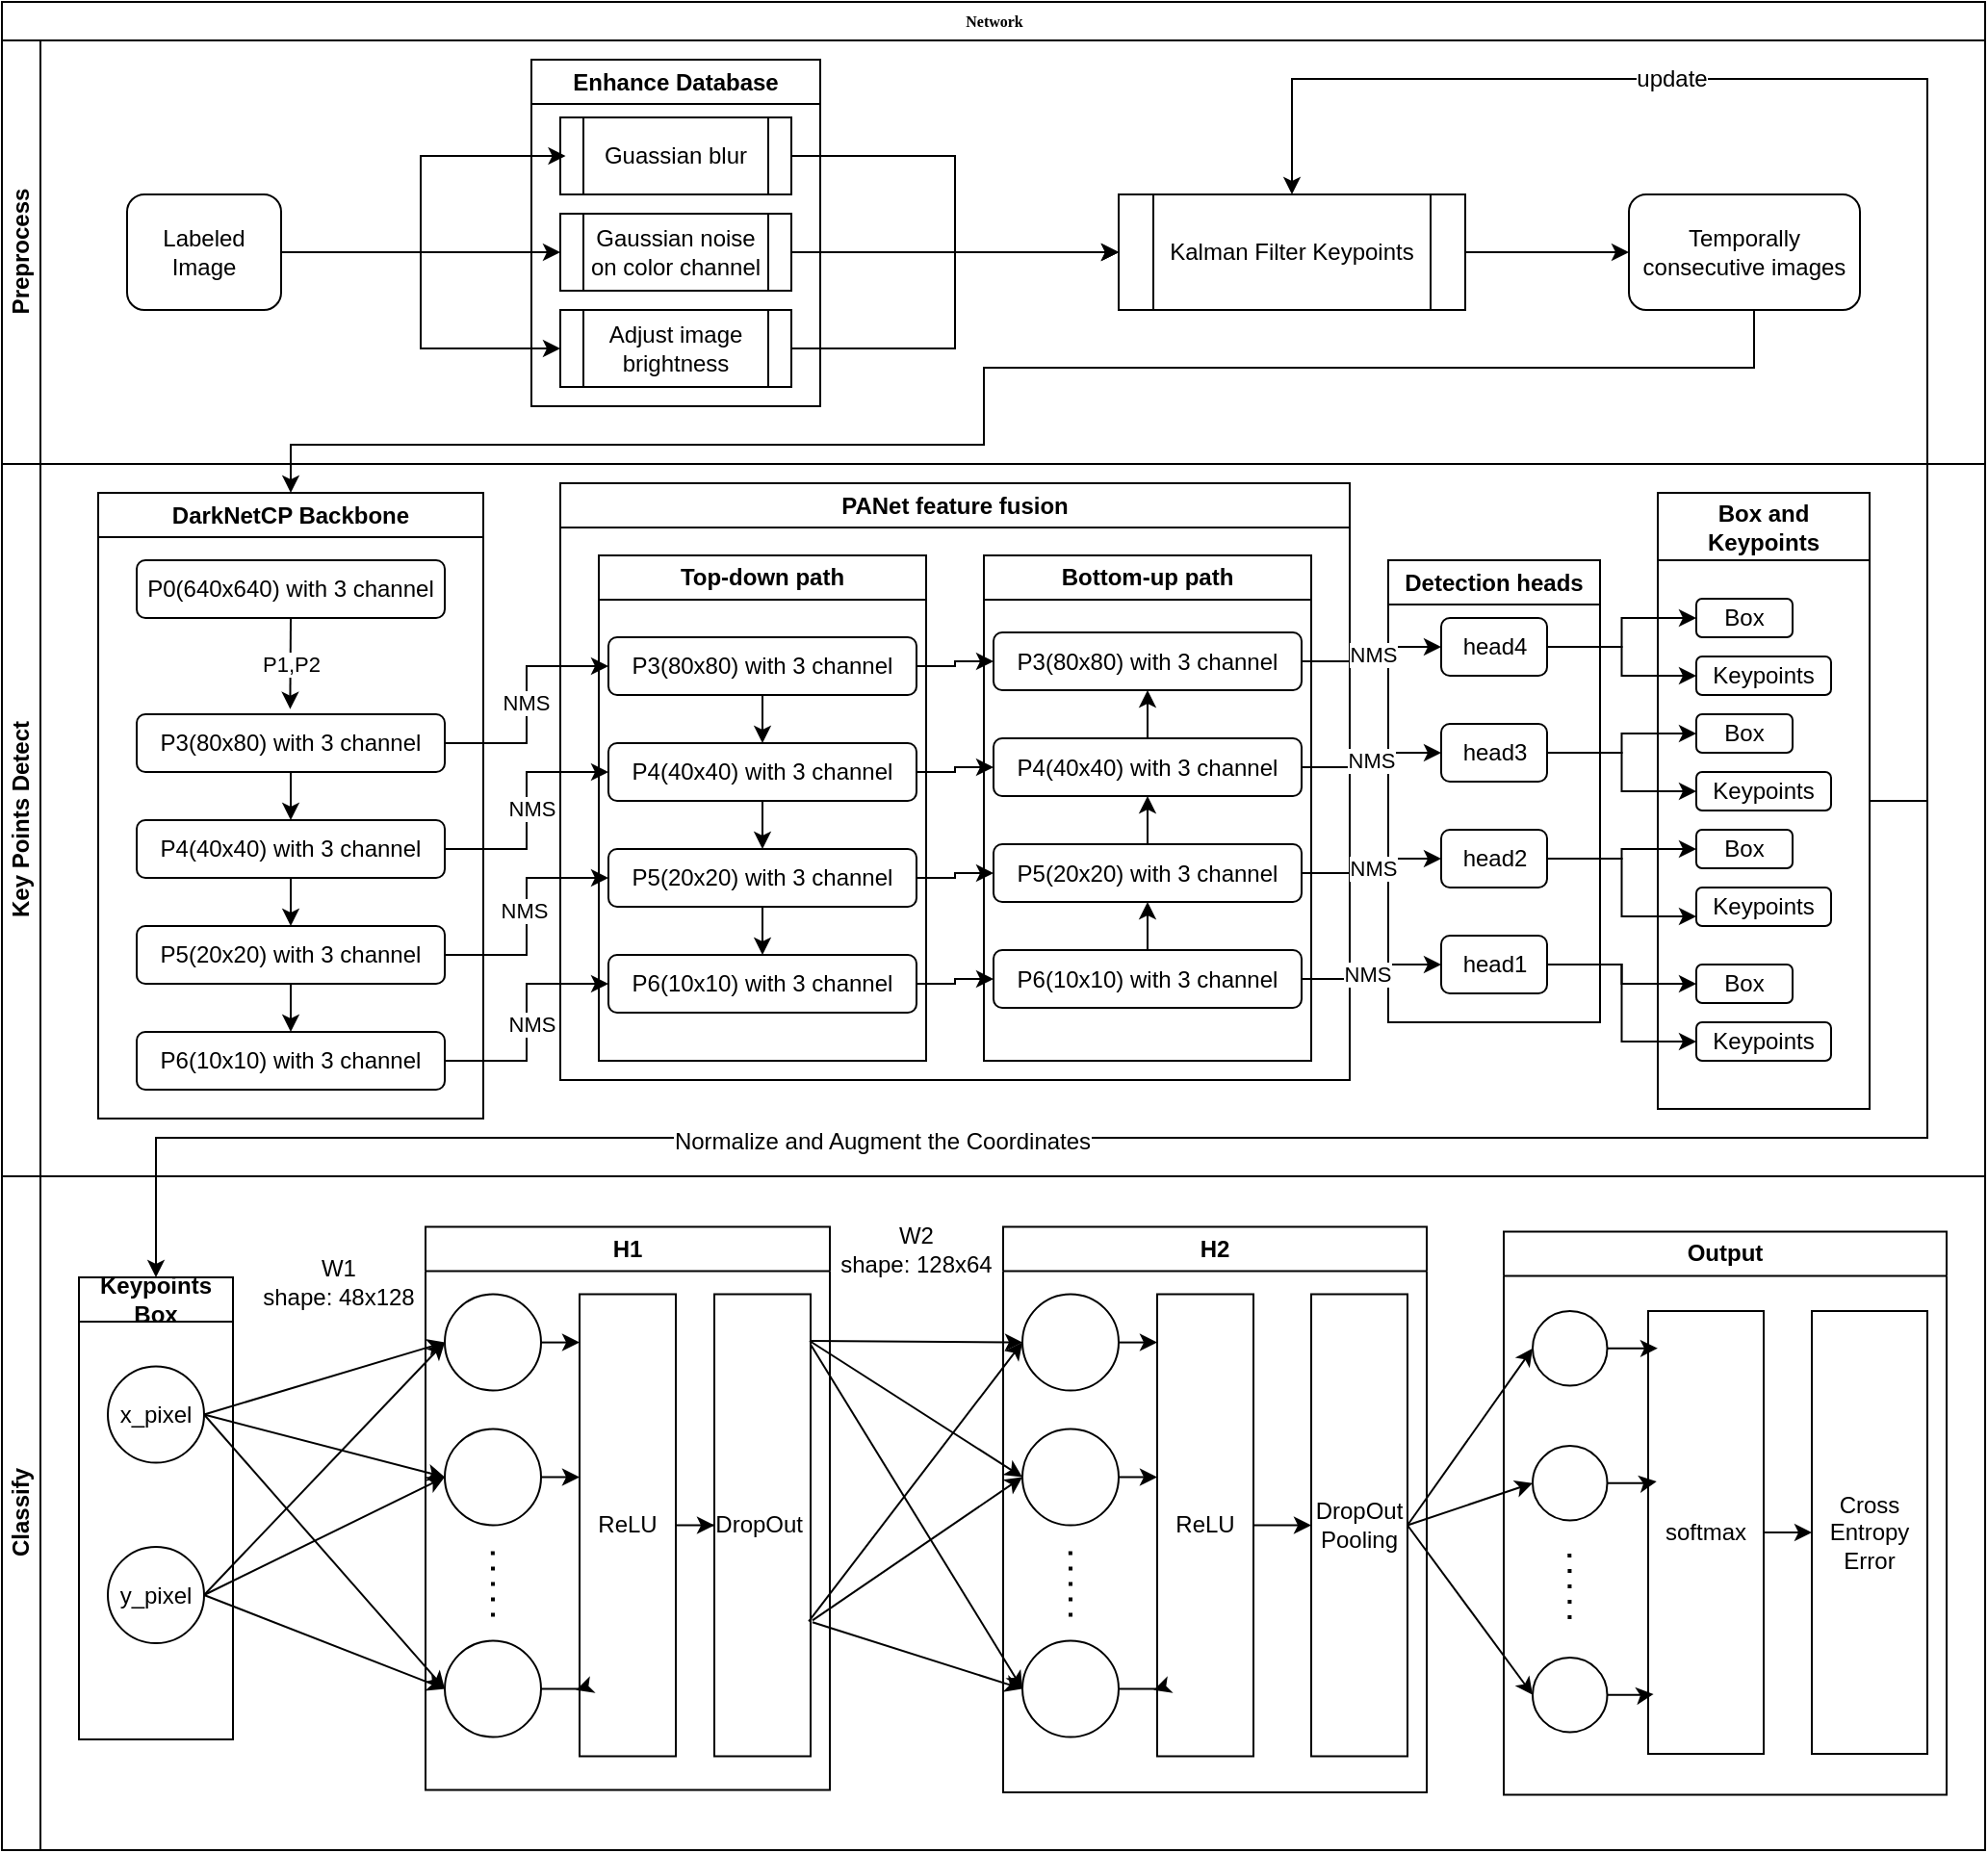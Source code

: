 <mxfile version="24.7.5">
  <diagram name="Page-1" id="c7488fd3-1785-93aa-aadb-54a6760d102a">
    <mxGraphModel dx="1221" dy="618" grid="1" gridSize="10" guides="1" tooltips="1" connect="1" arrows="1" fold="1" page="1" pageScale="1" pageWidth="1100" pageHeight="850" background="none" math="0" shadow="0">
      <root>
        <mxCell id="0" />
        <mxCell id="1" parent="0" />
        <mxCell id="2b4e8129b02d487f-1" value="Network" style="swimlane;html=1;childLayout=stackLayout;horizontal=1;startSize=20;horizontalStack=0;rounded=0;shadow=0;labelBackgroundColor=none;strokeWidth=1;fontFamily=Verdana;fontSize=8;align=center;" parent="1" vertex="1">
          <mxGeometry x="80" y="30" width="1030" height="960" as="geometry" />
        </mxCell>
        <mxCell id="2b4e8129b02d487f-2" value="Preprocess" style="swimlane;html=1;startSize=20;horizontal=0;" parent="2b4e8129b02d487f-1" vertex="1">
          <mxGeometry y="20" width="1030" height="220" as="geometry" />
        </mxCell>
        <mxCell id="G4aiEyghwZzXeoxi_9_L-10" style="edgeStyle=orthogonalEdgeStyle;rounded=0;orthogonalLoop=1;jettySize=auto;html=1;entryX=0;entryY=0.5;entryDx=0;entryDy=0;" parent="2b4e8129b02d487f-2" source="G4aiEyghwZzXeoxi_9_L-1" target="G4aiEyghwZzXeoxi_9_L-7" edge="1">
          <mxGeometry relative="1" as="geometry" />
        </mxCell>
        <mxCell id="G4aiEyghwZzXeoxi_9_L-11" style="edgeStyle=orthogonalEdgeStyle;rounded=0;orthogonalLoop=1;jettySize=auto;html=1;entryX=0;entryY=0.5;entryDx=0;entryDy=0;" parent="2b4e8129b02d487f-2" source="G4aiEyghwZzXeoxi_9_L-1" target="G4aiEyghwZzXeoxi_9_L-8" edge="1">
          <mxGeometry relative="1" as="geometry" />
        </mxCell>
        <mxCell id="G4aiEyghwZzXeoxi_9_L-1" value="Labeled Image" style="rounded=1;whiteSpace=wrap;html=1;" parent="2b4e8129b02d487f-2" vertex="1">
          <mxGeometry x="65" y="80" width="80" height="60" as="geometry" />
        </mxCell>
        <mxCell id="G4aiEyghwZzXeoxi_9_L-177" style="edgeStyle=orthogonalEdgeStyle;rounded=0;orthogonalLoop=1;jettySize=auto;html=1;" parent="2b4e8129b02d487f-2" source="G4aiEyghwZzXeoxi_9_L-3" target="G4aiEyghwZzXeoxi_9_L-16" edge="1">
          <mxGeometry relative="1" as="geometry" />
        </mxCell>
        <mxCell id="G4aiEyghwZzXeoxi_9_L-3" value="Kalman Filter Keypoints" style="shape=process;whiteSpace=wrap;html=1;backgroundOutline=1;" parent="2b4e8129b02d487f-2" vertex="1">
          <mxGeometry x="580" y="80" width="180" height="60" as="geometry" />
        </mxCell>
        <mxCell id="G4aiEyghwZzXeoxi_9_L-4" value="Enhance Database" style="swimlane;whiteSpace=wrap;html=1;" parent="2b4e8129b02d487f-2" vertex="1">
          <mxGeometry x="275" y="10" width="150" height="180" as="geometry" />
        </mxCell>
        <mxCell id="G4aiEyghwZzXeoxi_9_L-6" value="Guassian blur" style="shape=process;whiteSpace=wrap;html=1;backgroundOutline=1;" parent="G4aiEyghwZzXeoxi_9_L-4" vertex="1">
          <mxGeometry x="15" y="30" width="120" height="40" as="geometry" />
        </mxCell>
        <mxCell id="G4aiEyghwZzXeoxi_9_L-7" value="Gaussian noise on color channel" style="shape=process;whiteSpace=wrap;html=1;backgroundOutline=1;" parent="G4aiEyghwZzXeoxi_9_L-4" vertex="1">
          <mxGeometry x="15" y="80" width="120" height="40" as="geometry" />
        </mxCell>
        <mxCell id="G4aiEyghwZzXeoxi_9_L-8" value="Adjust image brightness" style="shape=process;whiteSpace=wrap;html=1;backgroundOutline=1;" parent="G4aiEyghwZzXeoxi_9_L-4" vertex="1">
          <mxGeometry x="15" y="130" width="120" height="40" as="geometry" />
        </mxCell>
        <mxCell id="G4aiEyghwZzXeoxi_9_L-9" style="edgeStyle=orthogonalEdgeStyle;rounded=0;orthogonalLoop=1;jettySize=auto;html=1;entryX=0.023;entryY=0.5;entryDx=0;entryDy=0;entryPerimeter=0;" parent="2b4e8129b02d487f-2" source="G4aiEyghwZzXeoxi_9_L-1" target="G4aiEyghwZzXeoxi_9_L-6" edge="1">
          <mxGeometry relative="1" as="geometry" />
        </mxCell>
        <mxCell id="G4aiEyghwZzXeoxi_9_L-12" style="edgeStyle=orthogonalEdgeStyle;rounded=0;orthogonalLoop=1;jettySize=auto;html=1;entryX=0;entryY=0.5;entryDx=0;entryDy=0;" parent="2b4e8129b02d487f-2" source="G4aiEyghwZzXeoxi_9_L-6" target="G4aiEyghwZzXeoxi_9_L-3" edge="1">
          <mxGeometry relative="1" as="geometry" />
        </mxCell>
        <mxCell id="G4aiEyghwZzXeoxi_9_L-14" style="edgeStyle=orthogonalEdgeStyle;rounded=0;orthogonalLoop=1;jettySize=auto;html=1;entryX=0;entryY=0.5;entryDx=0;entryDy=0;" parent="2b4e8129b02d487f-2" source="G4aiEyghwZzXeoxi_9_L-8" target="G4aiEyghwZzXeoxi_9_L-3" edge="1">
          <mxGeometry relative="1" as="geometry" />
        </mxCell>
        <mxCell id="G4aiEyghwZzXeoxi_9_L-15" style="edgeStyle=orthogonalEdgeStyle;rounded=0;orthogonalLoop=1;jettySize=auto;html=1;exitX=1;exitY=0.5;exitDx=0;exitDy=0;entryX=0;entryY=0.5;entryDx=0;entryDy=0;" parent="2b4e8129b02d487f-2" source="G4aiEyghwZzXeoxi_9_L-7" target="G4aiEyghwZzXeoxi_9_L-3" edge="1">
          <mxGeometry relative="1" as="geometry" />
        </mxCell>
        <mxCell id="G4aiEyghwZzXeoxi_9_L-16" value="&lt;span lang=&quot;en&quot; class=&quot;HwtZe&quot;&gt;&lt;span class=&quot;jCAhz ChMk0b&quot;&gt;&lt;span class=&quot;ryNqvb&quot;&gt;Temporally consecutive images&lt;/span&gt;&lt;/span&gt;&lt;/span&gt;" style="rounded=1;whiteSpace=wrap;html=1;" parent="2b4e8129b02d487f-2" vertex="1">
          <mxGeometry x="845" y="80" width="120" height="60" as="geometry" />
        </mxCell>
        <mxCell id="2b4e8129b02d487f-3" value="Key Points Detect" style="swimlane;html=1;startSize=20;horizontal=0;" parent="2b4e8129b02d487f-1" vertex="1">
          <mxGeometry y="240" width="1030" height="370" as="geometry" />
        </mxCell>
        <mxCell id="G4aiEyghwZzXeoxi_9_L-19" value="DarkNetCP Backbone" style="swimlane;whiteSpace=wrap;html=1;" parent="2b4e8129b02d487f-3" vertex="1">
          <mxGeometry x="50" y="15" width="200" height="325" as="geometry" />
        </mxCell>
        <mxCell id="G4aiEyghwZzXeoxi_9_L-20" value="P0(640x640) with 3 channel" style="rounded=1;whiteSpace=wrap;html=1;" parent="G4aiEyghwZzXeoxi_9_L-19" vertex="1">
          <mxGeometry x="20" y="35" width="160" height="30" as="geometry" />
        </mxCell>
        <mxCell id="G4aiEyghwZzXeoxi_9_L-27" style="edgeStyle=orthogonalEdgeStyle;rounded=0;orthogonalLoop=1;jettySize=auto;html=1;exitX=0.5;exitY=1;exitDx=0;exitDy=0;entryX=0.5;entryY=0;entryDx=0;entryDy=0;" parent="G4aiEyghwZzXeoxi_9_L-19" source="G4aiEyghwZzXeoxi_9_L-21" target="G4aiEyghwZzXeoxi_9_L-24" edge="1">
          <mxGeometry relative="1" as="geometry" />
        </mxCell>
        <mxCell id="G4aiEyghwZzXeoxi_9_L-21" value="P3(80x80) with 3 channel" style="rounded=1;whiteSpace=wrap;html=1;" parent="G4aiEyghwZzXeoxi_9_L-19" vertex="1">
          <mxGeometry x="20" y="115" width="160" height="30" as="geometry" />
        </mxCell>
        <mxCell id="G4aiEyghwZzXeoxi_9_L-22" value="" style="endArrow=classic;html=1;rounded=0;exitX=0.5;exitY=1;exitDx=0;exitDy=0;entryX=0.498;entryY=-0.089;entryDx=0;entryDy=0;entryPerimeter=0;" parent="G4aiEyghwZzXeoxi_9_L-19" source="G4aiEyghwZzXeoxi_9_L-20" target="G4aiEyghwZzXeoxi_9_L-21" edge="1">
          <mxGeometry relative="1" as="geometry">
            <mxPoint x="110" y="80" as="sourcePoint" />
            <mxPoint x="210" y="80" as="targetPoint" />
          </mxGeometry>
        </mxCell>
        <mxCell id="G4aiEyghwZzXeoxi_9_L-23" value="P1,P2" style="edgeLabel;resizable=0;html=1;;align=center;verticalAlign=middle;" parent="G4aiEyghwZzXeoxi_9_L-22" connectable="0" vertex="1">
          <mxGeometry relative="1" as="geometry" />
        </mxCell>
        <mxCell id="G4aiEyghwZzXeoxi_9_L-28" style="edgeStyle=orthogonalEdgeStyle;rounded=0;orthogonalLoop=1;jettySize=auto;html=1;exitX=0.5;exitY=1;exitDx=0;exitDy=0;entryX=0.5;entryY=0;entryDx=0;entryDy=0;" parent="G4aiEyghwZzXeoxi_9_L-19" source="G4aiEyghwZzXeoxi_9_L-24" target="G4aiEyghwZzXeoxi_9_L-25" edge="1">
          <mxGeometry relative="1" as="geometry" />
        </mxCell>
        <mxCell id="G4aiEyghwZzXeoxi_9_L-24" value="P4(40x40) with 3 channel" style="rounded=1;whiteSpace=wrap;html=1;" parent="G4aiEyghwZzXeoxi_9_L-19" vertex="1">
          <mxGeometry x="20" y="170" width="160" height="30" as="geometry" />
        </mxCell>
        <mxCell id="G4aiEyghwZzXeoxi_9_L-29" style="edgeStyle=orthogonalEdgeStyle;rounded=0;orthogonalLoop=1;jettySize=auto;html=1;exitX=0.5;exitY=1;exitDx=0;exitDy=0;entryX=0.5;entryY=0;entryDx=0;entryDy=0;" parent="G4aiEyghwZzXeoxi_9_L-19" source="G4aiEyghwZzXeoxi_9_L-25" target="G4aiEyghwZzXeoxi_9_L-26" edge="1">
          <mxGeometry relative="1" as="geometry" />
        </mxCell>
        <mxCell id="G4aiEyghwZzXeoxi_9_L-25" value="P5(20x20) with 3 channel" style="rounded=1;whiteSpace=wrap;html=1;" parent="G4aiEyghwZzXeoxi_9_L-19" vertex="1">
          <mxGeometry x="20" y="225" width="160" height="30" as="geometry" />
        </mxCell>
        <mxCell id="G4aiEyghwZzXeoxi_9_L-26" value="P6(10x10) with 3 channel" style="rounded=1;whiteSpace=wrap;html=1;" parent="G4aiEyghwZzXeoxi_9_L-19" vertex="1">
          <mxGeometry x="20" y="280" width="160" height="30" as="geometry" />
        </mxCell>
        <mxCell id="G4aiEyghwZzXeoxi_9_L-30" value="PANet feature fusion" style="swimlane;whiteSpace=wrap;html=1;" parent="2b4e8129b02d487f-3" vertex="1">
          <mxGeometry x="290" y="10" width="410" height="310" as="geometry" />
        </mxCell>
        <mxCell id="G4aiEyghwZzXeoxi_9_L-31" value="Top-down path" style="swimlane;whiteSpace=wrap;html=1;" parent="G4aiEyghwZzXeoxi_9_L-30" vertex="1">
          <mxGeometry x="20" y="37.5" width="170" height="262.5" as="geometry" />
        </mxCell>
        <mxCell id="G4aiEyghwZzXeoxi_9_L-78" style="edgeStyle=orthogonalEdgeStyle;rounded=0;orthogonalLoop=1;jettySize=auto;html=1;" parent="G4aiEyghwZzXeoxi_9_L-31" source="G4aiEyghwZzXeoxi_9_L-66" target="G4aiEyghwZzXeoxi_9_L-67" edge="1">
          <mxGeometry relative="1" as="geometry" />
        </mxCell>
        <mxCell id="G4aiEyghwZzXeoxi_9_L-66" value="P3(80x80) with 3 channel" style="rounded=1;whiteSpace=wrap;html=1;" parent="G4aiEyghwZzXeoxi_9_L-31" vertex="1">
          <mxGeometry x="5" y="42.5" width="160" height="30" as="geometry" />
        </mxCell>
        <mxCell id="G4aiEyghwZzXeoxi_9_L-79" style="edgeStyle=orthogonalEdgeStyle;rounded=0;orthogonalLoop=1;jettySize=auto;html=1;exitX=0.5;exitY=1;exitDx=0;exitDy=0;entryX=0.5;entryY=0;entryDx=0;entryDy=0;" parent="G4aiEyghwZzXeoxi_9_L-31" source="G4aiEyghwZzXeoxi_9_L-67" target="G4aiEyghwZzXeoxi_9_L-68" edge="1">
          <mxGeometry relative="1" as="geometry" />
        </mxCell>
        <mxCell id="G4aiEyghwZzXeoxi_9_L-67" value="P4(40x40) with 3 channel" style="rounded=1;whiteSpace=wrap;html=1;" parent="G4aiEyghwZzXeoxi_9_L-31" vertex="1">
          <mxGeometry x="5" y="97.5" width="160" height="30" as="geometry" />
        </mxCell>
        <mxCell id="G4aiEyghwZzXeoxi_9_L-80" style="edgeStyle=orthogonalEdgeStyle;rounded=0;orthogonalLoop=1;jettySize=auto;html=1;exitX=0.5;exitY=1;exitDx=0;exitDy=0;entryX=0.5;entryY=0;entryDx=0;entryDy=0;" parent="G4aiEyghwZzXeoxi_9_L-31" source="G4aiEyghwZzXeoxi_9_L-68" target="G4aiEyghwZzXeoxi_9_L-69" edge="1">
          <mxGeometry relative="1" as="geometry" />
        </mxCell>
        <mxCell id="G4aiEyghwZzXeoxi_9_L-68" value="P5(20x20) with 3 channel" style="rounded=1;whiteSpace=wrap;html=1;" parent="G4aiEyghwZzXeoxi_9_L-31" vertex="1">
          <mxGeometry x="5" y="152.5" width="160" height="30" as="geometry" />
        </mxCell>
        <mxCell id="G4aiEyghwZzXeoxi_9_L-69" value="P6(10x10) with 3 channel" style="rounded=1;whiteSpace=wrap;html=1;" parent="G4aiEyghwZzXeoxi_9_L-31" vertex="1">
          <mxGeometry x="5" y="207.5" width="160" height="30" as="geometry" />
        </mxCell>
        <mxCell id="G4aiEyghwZzXeoxi_9_L-32" value="Bottom-up path" style="swimlane;whiteSpace=wrap;html=1;" parent="G4aiEyghwZzXeoxi_9_L-30" vertex="1">
          <mxGeometry x="220" y="37.5" width="170" height="262.5" as="geometry" />
        </mxCell>
        <mxCell id="G4aiEyghwZzXeoxi_9_L-70" value="P3(80x80) with 3 channel" style="rounded=1;whiteSpace=wrap;html=1;" parent="G4aiEyghwZzXeoxi_9_L-32" vertex="1">
          <mxGeometry x="5" y="40" width="160" height="30" as="geometry" />
        </mxCell>
        <mxCell id="G4aiEyghwZzXeoxi_9_L-84" style="edgeStyle=orthogonalEdgeStyle;rounded=0;orthogonalLoop=1;jettySize=auto;html=1;exitX=0.5;exitY=0;exitDx=0;exitDy=0;entryX=0.5;entryY=1;entryDx=0;entryDy=0;" parent="G4aiEyghwZzXeoxi_9_L-32" source="G4aiEyghwZzXeoxi_9_L-71" target="G4aiEyghwZzXeoxi_9_L-70" edge="1">
          <mxGeometry relative="1" as="geometry" />
        </mxCell>
        <mxCell id="G4aiEyghwZzXeoxi_9_L-71" value="P4(40x40) with 3 channel" style="rounded=1;whiteSpace=wrap;html=1;" parent="G4aiEyghwZzXeoxi_9_L-32" vertex="1">
          <mxGeometry x="5" y="95" width="160" height="30" as="geometry" />
        </mxCell>
        <mxCell id="G4aiEyghwZzXeoxi_9_L-83" style="edgeStyle=orthogonalEdgeStyle;rounded=0;orthogonalLoop=1;jettySize=auto;html=1;exitX=0.5;exitY=0;exitDx=0;exitDy=0;entryX=0.5;entryY=1;entryDx=0;entryDy=0;" parent="G4aiEyghwZzXeoxi_9_L-32" source="G4aiEyghwZzXeoxi_9_L-72" target="G4aiEyghwZzXeoxi_9_L-71" edge="1">
          <mxGeometry relative="1" as="geometry" />
        </mxCell>
        <mxCell id="G4aiEyghwZzXeoxi_9_L-72" value="P5(20x20) with 3 channel" style="rounded=1;whiteSpace=wrap;html=1;" parent="G4aiEyghwZzXeoxi_9_L-32" vertex="1">
          <mxGeometry x="5" y="150" width="160" height="30" as="geometry" />
        </mxCell>
        <mxCell id="G4aiEyghwZzXeoxi_9_L-82" style="edgeStyle=orthogonalEdgeStyle;rounded=0;orthogonalLoop=1;jettySize=auto;html=1;exitX=0.5;exitY=0;exitDx=0;exitDy=0;entryX=0.5;entryY=1;entryDx=0;entryDy=0;" parent="G4aiEyghwZzXeoxi_9_L-32" source="G4aiEyghwZzXeoxi_9_L-73" target="G4aiEyghwZzXeoxi_9_L-72" edge="1">
          <mxGeometry relative="1" as="geometry" />
        </mxCell>
        <mxCell id="G4aiEyghwZzXeoxi_9_L-73" value="P6(10x10) with 3 channel" style="rounded=1;whiteSpace=wrap;html=1;" parent="G4aiEyghwZzXeoxi_9_L-32" vertex="1">
          <mxGeometry x="5" y="205" width="160" height="30" as="geometry" />
        </mxCell>
        <mxCell id="G4aiEyghwZzXeoxi_9_L-81" style="edgeStyle=orthogonalEdgeStyle;rounded=0;orthogonalLoop=1;jettySize=auto;html=1;exitX=1;exitY=0.5;exitDx=0;exitDy=0;entryX=0;entryY=0.5;entryDx=0;entryDy=0;" parent="G4aiEyghwZzXeoxi_9_L-30" source="G4aiEyghwZzXeoxi_9_L-69" target="G4aiEyghwZzXeoxi_9_L-73" edge="1">
          <mxGeometry relative="1" as="geometry" />
        </mxCell>
        <mxCell id="G4aiEyghwZzXeoxi_9_L-85" style="edgeStyle=orthogonalEdgeStyle;rounded=0;orthogonalLoop=1;jettySize=auto;html=1;exitX=1;exitY=0.5;exitDx=0;exitDy=0;entryX=0;entryY=0.5;entryDx=0;entryDy=0;" parent="G4aiEyghwZzXeoxi_9_L-30" source="G4aiEyghwZzXeoxi_9_L-66" target="G4aiEyghwZzXeoxi_9_L-70" edge="1">
          <mxGeometry relative="1" as="geometry" />
        </mxCell>
        <mxCell id="G4aiEyghwZzXeoxi_9_L-86" style="edgeStyle=orthogonalEdgeStyle;rounded=0;orthogonalLoop=1;jettySize=auto;html=1;exitX=1;exitY=0.5;exitDx=0;exitDy=0;" parent="G4aiEyghwZzXeoxi_9_L-30" source="G4aiEyghwZzXeoxi_9_L-67" target="G4aiEyghwZzXeoxi_9_L-71" edge="1">
          <mxGeometry relative="1" as="geometry" />
        </mxCell>
        <mxCell id="G4aiEyghwZzXeoxi_9_L-87" style="edgeStyle=orthogonalEdgeStyle;rounded=0;orthogonalLoop=1;jettySize=auto;html=1;exitX=1;exitY=0.5;exitDx=0;exitDy=0;" parent="G4aiEyghwZzXeoxi_9_L-30" source="G4aiEyghwZzXeoxi_9_L-68" target="G4aiEyghwZzXeoxi_9_L-72" edge="1">
          <mxGeometry relative="1" as="geometry" />
        </mxCell>
        <mxCell id="G4aiEyghwZzXeoxi_9_L-74" style="edgeStyle=orthogonalEdgeStyle;rounded=0;orthogonalLoop=1;jettySize=auto;html=1;entryX=0;entryY=0.5;entryDx=0;entryDy=0;" parent="2b4e8129b02d487f-3" source="G4aiEyghwZzXeoxi_9_L-21" target="G4aiEyghwZzXeoxi_9_L-66" edge="1">
          <mxGeometry relative="1" as="geometry" />
        </mxCell>
        <mxCell id="Uf4B5pqepyAERbNtg7XQ-186" value="NMS" style="edgeLabel;html=1;align=center;verticalAlign=middle;resizable=0;points=[];" parent="G4aiEyghwZzXeoxi_9_L-74" vertex="1" connectable="0">
          <mxGeometry x="0.027" y="1" relative="1" as="geometry">
            <mxPoint as="offset" />
          </mxGeometry>
        </mxCell>
        <mxCell id="G4aiEyghwZzXeoxi_9_L-75" style="edgeStyle=orthogonalEdgeStyle;rounded=0;orthogonalLoop=1;jettySize=auto;html=1;exitX=1;exitY=0.5;exitDx=0;exitDy=0;entryX=0;entryY=0.5;entryDx=0;entryDy=0;" parent="2b4e8129b02d487f-3" source="G4aiEyghwZzXeoxi_9_L-24" target="G4aiEyghwZzXeoxi_9_L-67" edge="1">
          <mxGeometry relative="1" as="geometry" />
        </mxCell>
        <mxCell id="Uf4B5pqepyAERbNtg7XQ-187" value="NMS" style="edgeLabel;html=1;align=center;verticalAlign=middle;resizable=0;points=[];" parent="G4aiEyghwZzXeoxi_9_L-75" vertex="1" connectable="0">
          <mxGeometry x="0.024" y="-2" relative="1" as="geometry">
            <mxPoint as="offset" />
          </mxGeometry>
        </mxCell>
        <mxCell id="G4aiEyghwZzXeoxi_9_L-76" style="edgeStyle=orthogonalEdgeStyle;rounded=0;orthogonalLoop=1;jettySize=auto;html=1;exitX=1;exitY=0.5;exitDx=0;exitDy=0;entryX=0;entryY=0.5;entryDx=0;entryDy=0;" parent="2b4e8129b02d487f-3" source="G4aiEyghwZzXeoxi_9_L-25" target="G4aiEyghwZzXeoxi_9_L-68" edge="1">
          <mxGeometry relative="1" as="geometry" />
        </mxCell>
        <mxCell id="Uf4B5pqepyAERbNtg7XQ-188" value="NMS" style="edgeLabel;html=1;align=center;verticalAlign=middle;resizable=0;points=[];" parent="G4aiEyghwZzXeoxi_9_L-76" vertex="1" connectable="0">
          <mxGeometry x="0.05" y="2" relative="1" as="geometry">
            <mxPoint as="offset" />
          </mxGeometry>
        </mxCell>
        <mxCell id="G4aiEyghwZzXeoxi_9_L-77" style="edgeStyle=orthogonalEdgeStyle;rounded=0;orthogonalLoop=1;jettySize=auto;html=1;exitX=1;exitY=0.5;exitDx=0;exitDy=0;entryX=0;entryY=0.5;entryDx=0;entryDy=0;" parent="2b4e8129b02d487f-3" source="G4aiEyghwZzXeoxi_9_L-26" target="G4aiEyghwZzXeoxi_9_L-69" edge="1">
          <mxGeometry relative="1" as="geometry" />
        </mxCell>
        <mxCell id="Uf4B5pqepyAERbNtg7XQ-189" value="NMS" style="edgeLabel;html=1;align=center;verticalAlign=middle;resizable=0;points=[];" parent="G4aiEyghwZzXeoxi_9_L-77" vertex="1" connectable="0">
          <mxGeometry x="-0.014" y="-2" relative="1" as="geometry">
            <mxPoint as="offset" />
          </mxGeometry>
        </mxCell>
        <mxCell id="G4aiEyghwZzXeoxi_9_L-88" value="Detection heads" style="swimlane;whiteSpace=wrap;html=1;" parent="2b4e8129b02d487f-3" vertex="1">
          <mxGeometry x="720" y="50" width="110" height="240" as="geometry" />
        </mxCell>
        <mxCell id="G4aiEyghwZzXeoxi_9_L-90" value="head4" style="rounded=1;whiteSpace=wrap;html=1;" parent="G4aiEyghwZzXeoxi_9_L-88" vertex="1">
          <mxGeometry x="27.5" y="30" width="55" height="30" as="geometry" />
        </mxCell>
        <mxCell id="G4aiEyghwZzXeoxi_9_L-91" value="head3" style="rounded=1;whiteSpace=wrap;html=1;" parent="G4aiEyghwZzXeoxi_9_L-88" vertex="1">
          <mxGeometry x="27.5" y="85" width="55" height="30" as="geometry" />
        </mxCell>
        <mxCell id="G4aiEyghwZzXeoxi_9_L-92" value="head2" style="rounded=1;whiteSpace=wrap;html=1;" parent="G4aiEyghwZzXeoxi_9_L-88" vertex="1">
          <mxGeometry x="27.5" y="140" width="55" height="30" as="geometry" />
        </mxCell>
        <mxCell id="G4aiEyghwZzXeoxi_9_L-93" value="head1" style="rounded=1;whiteSpace=wrap;html=1;" parent="G4aiEyghwZzXeoxi_9_L-88" vertex="1">
          <mxGeometry x="27.5" y="195" width="55" height="30" as="geometry" />
        </mxCell>
        <mxCell id="G4aiEyghwZzXeoxi_9_L-94" value="Box and Keypoints" style="swimlane;whiteSpace=wrap;html=1;startSize=35;" parent="2b4e8129b02d487f-3" vertex="1">
          <mxGeometry x="860" y="15" width="110" height="320" as="geometry" />
        </mxCell>
        <mxCell id="G4aiEyghwZzXeoxi_9_L-95" value="Box" style="rounded=1;whiteSpace=wrap;html=1;" parent="G4aiEyghwZzXeoxi_9_L-94" vertex="1">
          <mxGeometry x="20" y="55" width="50" height="20" as="geometry" />
        </mxCell>
        <mxCell id="G4aiEyghwZzXeoxi_9_L-96" value="Keypoints" style="rounded=1;whiteSpace=wrap;html=1;" parent="G4aiEyghwZzXeoxi_9_L-94" vertex="1">
          <mxGeometry x="20" y="85" width="70" height="20" as="geometry" />
        </mxCell>
        <mxCell id="G4aiEyghwZzXeoxi_9_L-160" value="Box" style="rounded=1;whiteSpace=wrap;html=1;" parent="G4aiEyghwZzXeoxi_9_L-94" vertex="1">
          <mxGeometry x="20" y="245" width="50" height="20" as="geometry" />
        </mxCell>
        <mxCell id="G4aiEyghwZzXeoxi_9_L-161" value="Keypoints" style="rounded=1;whiteSpace=wrap;html=1;" parent="G4aiEyghwZzXeoxi_9_L-94" vertex="1">
          <mxGeometry x="20" y="275" width="70" height="20" as="geometry" />
        </mxCell>
        <mxCell id="G4aiEyghwZzXeoxi_9_L-158" value="Box" style="rounded=1;whiteSpace=wrap;html=1;" parent="G4aiEyghwZzXeoxi_9_L-94" vertex="1">
          <mxGeometry x="20" y="175" width="50" height="20" as="geometry" />
        </mxCell>
        <mxCell id="G4aiEyghwZzXeoxi_9_L-159" value="Keypoints" style="rounded=1;whiteSpace=wrap;html=1;" parent="G4aiEyghwZzXeoxi_9_L-94" vertex="1">
          <mxGeometry x="20" y="205" width="70" height="20" as="geometry" />
        </mxCell>
        <mxCell id="G4aiEyghwZzXeoxi_9_L-162" value="Box" style="rounded=1;whiteSpace=wrap;html=1;" parent="G4aiEyghwZzXeoxi_9_L-94" vertex="1">
          <mxGeometry x="20" y="115" width="50" height="20" as="geometry" />
        </mxCell>
        <mxCell id="G4aiEyghwZzXeoxi_9_L-163" value="Keypoints" style="rounded=1;whiteSpace=wrap;html=1;" parent="G4aiEyghwZzXeoxi_9_L-94" vertex="1">
          <mxGeometry x="20" y="145" width="70" height="20" as="geometry" />
        </mxCell>
        <mxCell id="G4aiEyghwZzXeoxi_9_L-165" style="edgeStyle=orthogonalEdgeStyle;rounded=0;orthogonalLoop=1;jettySize=auto;html=1;entryX=0;entryY=0.5;entryDx=0;entryDy=0;" parent="2b4e8129b02d487f-3" source="G4aiEyghwZzXeoxi_9_L-90" target="G4aiEyghwZzXeoxi_9_L-95" edge="1">
          <mxGeometry relative="1" as="geometry" />
        </mxCell>
        <mxCell id="G4aiEyghwZzXeoxi_9_L-166" style="edgeStyle=orthogonalEdgeStyle;rounded=0;orthogonalLoop=1;jettySize=auto;html=1;entryX=0;entryY=0.5;entryDx=0;entryDy=0;" parent="2b4e8129b02d487f-3" source="G4aiEyghwZzXeoxi_9_L-90" target="G4aiEyghwZzXeoxi_9_L-96" edge="1">
          <mxGeometry relative="1" as="geometry" />
        </mxCell>
        <mxCell id="G4aiEyghwZzXeoxi_9_L-167" style="edgeStyle=orthogonalEdgeStyle;rounded=0;orthogonalLoop=1;jettySize=auto;html=1;" parent="2b4e8129b02d487f-3" source="G4aiEyghwZzXeoxi_9_L-91" target="G4aiEyghwZzXeoxi_9_L-162" edge="1">
          <mxGeometry relative="1" as="geometry" />
        </mxCell>
        <mxCell id="G4aiEyghwZzXeoxi_9_L-168" style="edgeStyle=orthogonalEdgeStyle;rounded=0;orthogonalLoop=1;jettySize=auto;html=1;entryX=0;entryY=0.5;entryDx=0;entryDy=0;" parent="2b4e8129b02d487f-3" source="G4aiEyghwZzXeoxi_9_L-91" target="G4aiEyghwZzXeoxi_9_L-163" edge="1">
          <mxGeometry relative="1" as="geometry" />
        </mxCell>
        <mxCell id="G4aiEyghwZzXeoxi_9_L-169" style="edgeStyle=orthogonalEdgeStyle;rounded=0;orthogonalLoop=1;jettySize=auto;html=1;" parent="2b4e8129b02d487f-3" source="G4aiEyghwZzXeoxi_9_L-92" target="G4aiEyghwZzXeoxi_9_L-158" edge="1">
          <mxGeometry relative="1" as="geometry" />
        </mxCell>
        <mxCell id="G4aiEyghwZzXeoxi_9_L-170" style="edgeStyle=orthogonalEdgeStyle;rounded=0;orthogonalLoop=1;jettySize=auto;html=1;entryX=0;entryY=0.75;entryDx=0;entryDy=0;" parent="2b4e8129b02d487f-3" source="G4aiEyghwZzXeoxi_9_L-92" target="G4aiEyghwZzXeoxi_9_L-159" edge="1">
          <mxGeometry relative="1" as="geometry" />
        </mxCell>
        <mxCell id="G4aiEyghwZzXeoxi_9_L-171" style="edgeStyle=orthogonalEdgeStyle;rounded=0;orthogonalLoop=1;jettySize=auto;html=1;" parent="2b4e8129b02d487f-3" source="G4aiEyghwZzXeoxi_9_L-93" target="G4aiEyghwZzXeoxi_9_L-160" edge="1">
          <mxGeometry relative="1" as="geometry" />
        </mxCell>
        <mxCell id="G4aiEyghwZzXeoxi_9_L-172" style="edgeStyle=orthogonalEdgeStyle;rounded=0;orthogonalLoop=1;jettySize=auto;html=1;entryX=0;entryY=0.5;entryDx=0;entryDy=0;" parent="2b4e8129b02d487f-3" source="G4aiEyghwZzXeoxi_9_L-93" target="G4aiEyghwZzXeoxi_9_L-161" edge="1">
          <mxGeometry relative="1" as="geometry" />
        </mxCell>
        <mxCell id="G4aiEyghwZzXeoxi_9_L-173" style="edgeStyle=orthogonalEdgeStyle;rounded=0;orthogonalLoop=1;jettySize=auto;html=1;" parent="2b4e8129b02d487f-3" source="G4aiEyghwZzXeoxi_9_L-70" target="G4aiEyghwZzXeoxi_9_L-90" edge="1">
          <mxGeometry relative="1" as="geometry" />
        </mxCell>
        <mxCell id="Uf4B5pqepyAERbNtg7XQ-190" value="NMS" style="edgeLabel;html=1;align=center;verticalAlign=middle;resizable=0;points=[];" parent="G4aiEyghwZzXeoxi_9_L-173" vertex="1" connectable="0">
          <mxGeometry x="0.006" relative="1" as="geometry">
            <mxPoint as="offset" />
          </mxGeometry>
        </mxCell>
        <mxCell id="G4aiEyghwZzXeoxi_9_L-174" style="edgeStyle=orthogonalEdgeStyle;rounded=0;orthogonalLoop=1;jettySize=auto;html=1;entryX=0;entryY=0.5;entryDx=0;entryDy=0;" parent="2b4e8129b02d487f-3" source="G4aiEyghwZzXeoxi_9_L-71" target="G4aiEyghwZzXeoxi_9_L-91" edge="1">
          <mxGeometry relative="1" as="geometry" />
        </mxCell>
        <mxCell id="Uf4B5pqepyAERbNtg7XQ-191" value="NMS" style="edgeLabel;html=1;align=center;verticalAlign=middle;resizable=0;points=[];" parent="G4aiEyghwZzXeoxi_9_L-174" vertex="1" connectable="0">
          <mxGeometry x="-0.0" y="1" relative="1" as="geometry">
            <mxPoint as="offset" />
          </mxGeometry>
        </mxCell>
        <mxCell id="G4aiEyghwZzXeoxi_9_L-175" style="edgeStyle=orthogonalEdgeStyle;rounded=0;orthogonalLoop=1;jettySize=auto;html=1;entryX=0;entryY=0.5;entryDx=0;entryDy=0;" parent="2b4e8129b02d487f-3" source="G4aiEyghwZzXeoxi_9_L-72" target="G4aiEyghwZzXeoxi_9_L-92" edge="1">
          <mxGeometry relative="1" as="geometry" />
        </mxCell>
        <mxCell id="Uf4B5pqepyAERbNtg7XQ-192" value="NMS" style="edgeLabel;html=1;align=center;verticalAlign=middle;resizable=0;points=[];" parent="G4aiEyghwZzXeoxi_9_L-175" vertex="1" connectable="0">
          <mxGeometry x="-0.03" relative="1" as="geometry">
            <mxPoint as="offset" />
          </mxGeometry>
        </mxCell>
        <mxCell id="G4aiEyghwZzXeoxi_9_L-176" style="edgeStyle=orthogonalEdgeStyle;rounded=0;orthogonalLoop=1;jettySize=auto;html=1;" parent="2b4e8129b02d487f-3" source="G4aiEyghwZzXeoxi_9_L-73" target="G4aiEyghwZzXeoxi_9_L-93" edge="1">
          <mxGeometry relative="1" as="geometry" />
        </mxCell>
        <mxCell id="Uf4B5pqepyAERbNtg7XQ-193" value="NMS" style="edgeLabel;html=1;align=center;verticalAlign=middle;resizable=0;points=[];" parent="G4aiEyghwZzXeoxi_9_L-176" vertex="1" connectable="0">
          <mxGeometry x="-0.012" y="3" relative="1" as="geometry">
            <mxPoint as="offset" />
          </mxGeometry>
        </mxCell>
        <mxCell id="G4aiEyghwZzXeoxi_9_L-178" style="edgeStyle=orthogonalEdgeStyle;rounded=0;orthogonalLoop=1;jettySize=auto;html=1;entryX=0.5;entryY=0;entryDx=0;entryDy=0;exitX=0.5;exitY=1;exitDx=0;exitDy=0;" parent="2b4e8129b02d487f-1" source="G4aiEyghwZzXeoxi_9_L-16" target="G4aiEyghwZzXeoxi_9_L-19" edge="1">
          <mxGeometry relative="1" as="geometry">
            <Array as="points">
              <mxPoint x="910" y="160" />
              <mxPoint x="910" y="190" />
              <mxPoint x="510" y="190" />
              <mxPoint x="510" y="230" />
              <mxPoint x="150" y="230" />
            </Array>
          </mxGeometry>
        </mxCell>
        <mxCell id="2b4e8129b02d487f-4" value="Classify" style="swimlane;html=1;startSize=20;horizontal=0;" parent="2b4e8129b02d487f-1" vertex="1">
          <mxGeometry y="610" width="1030" height="350" as="geometry" />
        </mxCell>
        <mxCell id="Uf4B5pqepyAERbNtg7XQ-5" value="&lt;div&gt;H1&lt;/div&gt;" style="swimlane;whiteSpace=wrap;html=1;" parent="2b4e8129b02d487f-4" vertex="1">
          <mxGeometry x="220" y="26.25" width="210" height="292.5" as="geometry" />
        </mxCell>
        <mxCell id="Uf4B5pqepyAERbNtg7XQ-6" value="" style="ellipse;whiteSpace=wrap;html=1;aspect=fixed;" parent="Uf4B5pqepyAERbNtg7XQ-5" vertex="1">
          <mxGeometry x="10" y="35" width="50" height="50" as="geometry" />
        </mxCell>
        <mxCell id="Uf4B5pqepyAERbNtg7XQ-7" value="" style="ellipse;whiteSpace=wrap;html=1;aspect=fixed;" parent="Uf4B5pqepyAERbNtg7XQ-5" vertex="1">
          <mxGeometry x="10" y="105" width="50" height="50" as="geometry" />
        </mxCell>
        <mxCell id="Uf4B5pqepyAERbNtg7XQ-9" value="" style="endArrow=none;dashed=1;html=1;dashPattern=1 3;strokeWidth=2;rounded=0;" parent="Uf4B5pqepyAERbNtg7XQ-5" edge="1">
          <mxGeometry width="50" height="50" relative="1" as="geometry">
            <mxPoint x="35" y="202.5" as="sourcePoint" />
            <mxPoint x="34.76" y="162.5" as="targetPoint" />
            <Array as="points">
              <mxPoint x="35" y="172.5" />
            </Array>
          </mxGeometry>
        </mxCell>
        <mxCell id="Uf4B5pqepyAERbNtg7XQ-11" value="" style="ellipse;whiteSpace=wrap;html=1;aspect=fixed;" parent="Uf4B5pqepyAERbNtg7XQ-5" vertex="1">
          <mxGeometry x="10" y="215" width="50" height="50" as="geometry" />
        </mxCell>
        <mxCell id="Uf4B5pqepyAERbNtg7XQ-139" style="edgeStyle=orthogonalEdgeStyle;rounded=0;orthogonalLoop=1;jettySize=auto;html=1;" parent="Uf4B5pqepyAERbNtg7XQ-5" source="Uf4B5pqepyAERbNtg7XQ-12" target="Uf4B5pqepyAERbNtg7XQ-137" edge="1">
          <mxGeometry relative="1" as="geometry" />
        </mxCell>
        <mxCell id="Uf4B5pqepyAERbNtg7XQ-12" value="ReLU" style="rounded=0;whiteSpace=wrap;html=1;" parent="Uf4B5pqepyAERbNtg7XQ-5" vertex="1">
          <mxGeometry x="80" y="35" width="50" height="240" as="geometry" />
        </mxCell>
        <mxCell id="Uf4B5pqepyAERbNtg7XQ-13" style="edgeStyle=orthogonalEdgeStyle;rounded=0;orthogonalLoop=1;jettySize=auto;html=1;entryX=-0.01;entryY=0.107;entryDx=0;entryDy=0;entryPerimeter=0;" parent="Uf4B5pqepyAERbNtg7XQ-5" source="Uf4B5pqepyAERbNtg7XQ-6" target="Uf4B5pqepyAERbNtg7XQ-12" edge="1">
          <mxGeometry relative="1" as="geometry" />
        </mxCell>
        <mxCell id="Uf4B5pqepyAERbNtg7XQ-14" style="edgeStyle=orthogonalEdgeStyle;rounded=0;orthogonalLoop=1;jettySize=auto;html=1;exitX=1;exitY=0.5;exitDx=0;exitDy=0;entryX=0;entryY=0.397;entryDx=0;entryDy=0;entryPerimeter=0;" parent="Uf4B5pqepyAERbNtg7XQ-5" source="Uf4B5pqepyAERbNtg7XQ-7" target="Uf4B5pqepyAERbNtg7XQ-12" edge="1">
          <mxGeometry relative="1" as="geometry" />
        </mxCell>
        <mxCell id="Uf4B5pqepyAERbNtg7XQ-15" style="edgeStyle=orthogonalEdgeStyle;rounded=0;orthogonalLoop=1;jettySize=auto;html=1;entryX=-0.038;entryY=0.857;entryDx=0;entryDy=0;entryPerimeter=0;" parent="Uf4B5pqepyAERbNtg7XQ-5" source="Uf4B5pqepyAERbNtg7XQ-11" target="Uf4B5pqepyAERbNtg7XQ-12" edge="1">
          <mxGeometry relative="1" as="geometry" />
        </mxCell>
        <mxCell id="Uf4B5pqepyAERbNtg7XQ-137" value="&lt;div&gt;DropOut&amp;nbsp;&lt;br&gt;&lt;/div&gt;" style="rounded=0;whiteSpace=wrap;html=1;" parent="Uf4B5pqepyAERbNtg7XQ-5" vertex="1">
          <mxGeometry x="150" y="35" width="50" height="240" as="geometry" />
        </mxCell>
        <mxCell id="Uf4B5pqepyAERbNtg7XQ-18" value="" style="endArrow=classic;html=1;rounded=0;exitX=1;exitY=0.5;exitDx=0;exitDy=0;entryX=0;entryY=0.5;entryDx=0;entryDy=0;" parent="2b4e8129b02d487f-4" source="Uf4B5pqepyAERbNtg7XQ-23" target="Uf4B5pqepyAERbNtg7XQ-6" edge="1">
          <mxGeometry width="50" height="50" relative="1" as="geometry">
            <mxPoint x="180" y="175" as="sourcePoint" />
            <mxPoint x="240" y="110" as="targetPoint" />
          </mxGeometry>
        </mxCell>
        <mxCell id="Uf4B5pqepyAERbNtg7XQ-19" value="" style="endArrow=classic;html=1;rounded=0;exitX=1;exitY=0.5;exitDx=0;exitDy=0;entryX=0;entryY=0.5;entryDx=0;entryDy=0;" parent="2b4e8129b02d487f-4" source="Uf4B5pqepyAERbNtg7XQ-23" target="Uf4B5pqepyAERbNtg7XQ-7" edge="1">
          <mxGeometry width="50" height="50" relative="1" as="geometry">
            <mxPoint x="180" y="175" as="sourcePoint" />
            <mxPoint x="320" y="98" as="targetPoint" />
          </mxGeometry>
        </mxCell>
        <mxCell id="Uf4B5pqepyAERbNtg7XQ-20" value="" style="endArrow=classic;html=1;rounded=0;exitX=1;exitY=0.5;exitDx=0;exitDy=0;entryX=0;entryY=0.5;entryDx=0;entryDy=0;" parent="2b4e8129b02d487f-4" source="Uf4B5pqepyAERbNtg7XQ-23" target="Uf4B5pqepyAERbNtg7XQ-11" edge="1">
          <mxGeometry width="50" height="50" relative="1" as="geometry">
            <mxPoint x="180" y="175" as="sourcePoint" />
            <mxPoint x="320" y="200" as="targetPoint" />
          </mxGeometry>
        </mxCell>
        <mxCell id="Uf4B5pqepyAERbNtg7XQ-21" value="Keypoints Box" style="swimlane;whiteSpace=wrap;html=1;" parent="2b4e8129b02d487f-4" vertex="1">
          <mxGeometry x="40" y="52.5" width="80" height="240" as="geometry" />
        </mxCell>
        <mxCell id="Uf4B5pqepyAERbNtg7XQ-23" value="x_pixel" style="ellipse;whiteSpace=wrap;html=1;aspect=fixed;" parent="Uf4B5pqepyAERbNtg7XQ-21" vertex="1">
          <mxGeometry x="15" y="46.25" width="50" height="50" as="geometry" />
        </mxCell>
        <mxCell id="Uf4B5pqepyAERbNtg7XQ-24" value="y_pixel" style="ellipse;whiteSpace=wrap;html=1;aspect=fixed;" parent="Uf4B5pqepyAERbNtg7XQ-21" vertex="1">
          <mxGeometry x="15" y="140" width="50" height="50" as="geometry" />
        </mxCell>
        <mxCell id="Uf4B5pqepyAERbNtg7XQ-22" value="&lt;div&gt;W1&lt;/div&gt;&lt;div&gt;shape: 48x128&lt;br&gt;&lt;/div&gt;" style="text;html=1;align=center;verticalAlign=middle;whiteSpace=wrap;rounded=0;" parent="2b4e8129b02d487f-4" vertex="1">
          <mxGeometry x="130" y="40" width="90" height="30" as="geometry" />
        </mxCell>
        <mxCell id="Uf4B5pqepyAERbNtg7XQ-27" value="" style="endArrow=classic;html=1;rounded=0;exitX=1;exitY=0.5;exitDx=0;exitDy=0;entryX=0;entryY=0.5;entryDx=0;entryDy=0;" parent="2b4e8129b02d487f-4" source="Uf4B5pqepyAERbNtg7XQ-24" target="Uf4B5pqepyAERbNtg7XQ-6" edge="1">
          <mxGeometry width="50" height="50" relative="1" as="geometry">
            <mxPoint x="130" y="150" as="sourcePoint" />
            <mxPoint x="180" y="100" as="targetPoint" />
          </mxGeometry>
        </mxCell>
        <mxCell id="Uf4B5pqepyAERbNtg7XQ-126" value="" style="endArrow=classic;html=1;rounded=0;exitX=1;exitY=0.5;exitDx=0;exitDy=0;entryX=0;entryY=0.5;entryDx=0;entryDy=0;" parent="2b4e8129b02d487f-4" source="Uf4B5pqepyAERbNtg7XQ-24" target="Uf4B5pqepyAERbNtg7XQ-7" edge="1">
          <mxGeometry width="50" height="50" relative="1" as="geometry">
            <mxPoint x="140" y="205" as="sourcePoint" />
            <mxPoint x="320" y="98" as="targetPoint" />
          </mxGeometry>
        </mxCell>
        <mxCell id="Uf4B5pqepyAERbNtg7XQ-127" value="" style="endArrow=classic;html=1;rounded=0;exitX=1;exitY=0.5;exitDx=0;exitDy=0;entryX=0;entryY=0.5;entryDx=0;entryDy=0;" parent="2b4e8129b02d487f-4" source="Uf4B5pqepyAERbNtg7XQ-24" target="Uf4B5pqepyAERbNtg7XQ-11" edge="1">
          <mxGeometry width="50" height="50" relative="1" as="geometry">
            <mxPoint x="150" y="215" as="sourcePoint" />
            <mxPoint x="330" y="108" as="targetPoint" />
          </mxGeometry>
        </mxCell>
        <mxCell id="Uf4B5pqepyAERbNtg7XQ-150" value="H2" style="swimlane;whiteSpace=wrap;html=1;" parent="2b4e8129b02d487f-4" vertex="1">
          <mxGeometry x="520" y="26.25" width="220" height="293.75" as="geometry" />
        </mxCell>
        <mxCell id="Uf4B5pqepyAERbNtg7XQ-151" value="" style="ellipse;whiteSpace=wrap;html=1;aspect=fixed;" parent="Uf4B5pqepyAERbNtg7XQ-150" vertex="1">
          <mxGeometry x="10" y="35" width="50" height="50" as="geometry" />
        </mxCell>
        <mxCell id="Uf4B5pqepyAERbNtg7XQ-152" value="" style="ellipse;whiteSpace=wrap;html=1;aspect=fixed;" parent="Uf4B5pqepyAERbNtg7XQ-150" vertex="1">
          <mxGeometry x="10" y="105" width="50" height="50" as="geometry" />
        </mxCell>
        <mxCell id="Uf4B5pqepyAERbNtg7XQ-153" value="" style="endArrow=none;dashed=1;html=1;dashPattern=1 3;strokeWidth=2;rounded=0;" parent="Uf4B5pqepyAERbNtg7XQ-150" edge="1">
          <mxGeometry width="50" height="50" relative="1" as="geometry">
            <mxPoint x="35" y="202.5" as="sourcePoint" />
            <mxPoint x="34.76" y="162.5" as="targetPoint" />
            <Array as="points">
              <mxPoint x="35" y="172.5" />
            </Array>
          </mxGeometry>
        </mxCell>
        <mxCell id="Uf4B5pqepyAERbNtg7XQ-154" value="" style="ellipse;whiteSpace=wrap;html=1;aspect=fixed;" parent="Uf4B5pqepyAERbNtg7XQ-150" vertex="1">
          <mxGeometry x="10" y="215" width="50" height="50" as="geometry" />
        </mxCell>
        <mxCell id="Uf4B5pqepyAERbNtg7XQ-155" style="edgeStyle=orthogonalEdgeStyle;rounded=0;orthogonalLoop=1;jettySize=auto;html=1;" parent="Uf4B5pqepyAERbNtg7XQ-150" source="Uf4B5pqepyAERbNtg7XQ-156" target="Uf4B5pqepyAERbNtg7XQ-160" edge="1">
          <mxGeometry relative="1" as="geometry" />
        </mxCell>
        <mxCell id="Uf4B5pqepyAERbNtg7XQ-156" value="ReLU" style="rounded=0;whiteSpace=wrap;html=1;" parent="Uf4B5pqepyAERbNtg7XQ-150" vertex="1">
          <mxGeometry x="80" y="35" width="50" height="240" as="geometry" />
        </mxCell>
        <mxCell id="Uf4B5pqepyAERbNtg7XQ-157" style="edgeStyle=orthogonalEdgeStyle;rounded=0;orthogonalLoop=1;jettySize=auto;html=1;entryX=-0.01;entryY=0.107;entryDx=0;entryDy=0;entryPerimeter=0;" parent="Uf4B5pqepyAERbNtg7XQ-150" source="Uf4B5pqepyAERbNtg7XQ-151" target="Uf4B5pqepyAERbNtg7XQ-156" edge="1">
          <mxGeometry relative="1" as="geometry" />
        </mxCell>
        <mxCell id="Uf4B5pqepyAERbNtg7XQ-158" style="edgeStyle=orthogonalEdgeStyle;rounded=0;orthogonalLoop=1;jettySize=auto;html=1;exitX=1;exitY=0.5;exitDx=0;exitDy=0;entryX=0;entryY=0.397;entryDx=0;entryDy=0;entryPerimeter=0;" parent="Uf4B5pqepyAERbNtg7XQ-150" source="Uf4B5pqepyAERbNtg7XQ-152" target="Uf4B5pqepyAERbNtg7XQ-156" edge="1">
          <mxGeometry relative="1" as="geometry" />
        </mxCell>
        <mxCell id="Uf4B5pqepyAERbNtg7XQ-159" style="edgeStyle=orthogonalEdgeStyle;rounded=0;orthogonalLoop=1;jettySize=auto;html=1;entryX=-0.038;entryY=0.857;entryDx=0;entryDy=0;entryPerimeter=0;" parent="Uf4B5pqepyAERbNtg7XQ-150" source="Uf4B5pqepyAERbNtg7XQ-154" target="Uf4B5pqepyAERbNtg7XQ-156" edge="1">
          <mxGeometry relative="1" as="geometry" />
        </mxCell>
        <mxCell id="Uf4B5pqepyAERbNtg7XQ-160" value="DropOut Pooling" style="rounded=0;whiteSpace=wrap;html=1;" parent="Uf4B5pqepyAERbNtg7XQ-150" vertex="1">
          <mxGeometry x="160" y="35" width="50" height="240" as="geometry" />
        </mxCell>
        <mxCell id="Uf4B5pqepyAERbNtg7XQ-161" value="" style="endArrow=classic;html=1;rounded=0;exitX=1.01;exitY=0.101;exitDx=0;exitDy=0;exitPerimeter=0;entryX=0;entryY=0.5;entryDx=0;entryDy=0;" parent="2b4e8129b02d487f-4" source="Uf4B5pqepyAERbNtg7XQ-137" target="Uf4B5pqepyAERbNtg7XQ-151" edge="1">
          <mxGeometry width="50" height="50" relative="1" as="geometry">
            <mxPoint x="560" y="100" as="sourcePoint" />
            <mxPoint x="610" y="50" as="targetPoint" />
          </mxGeometry>
        </mxCell>
        <mxCell id="Uf4B5pqepyAERbNtg7XQ-162" value="" style="endArrow=classic;html=1;rounded=0;exitX=0.99;exitY=0.101;exitDx=0;exitDy=0;exitPerimeter=0;entryX=0;entryY=0.5;entryDx=0;entryDy=0;" parent="2b4e8129b02d487f-4" source="Uf4B5pqepyAERbNtg7XQ-137" target="Uf4B5pqepyAERbNtg7XQ-152" edge="1">
          <mxGeometry width="50" height="50" relative="1" as="geometry">
            <mxPoint x="531" y="97" as="sourcePoint" />
            <mxPoint x="640" y="98" as="targetPoint" />
          </mxGeometry>
        </mxCell>
        <mxCell id="Uf4B5pqepyAERbNtg7XQ-163" value="" style="endArrow=classic;html=1;rounded=0;entryX=0;entryY=0.5;entryDx=0;entryDy=0;exitX=1;exitY=0.109;exitDx=0;exitDy=0;exitPerimeter=0;" parent="2b4e8129b02d487f-4" source="Uf4B5pqepyAERbNtg7XQ-137" target="Uf4B5pqepyAERbNtg7XQ-154" edge="1">
          <mxGeometry width="50" height="50" relative="1" as="geometry">
            <mxPoint x="530" y="110" as="sourcePoint" />
            <mxPoint x="640" y="168" as="targetPoint" />
          </mxGeometry>
        </mxCell>
        <mxCell id="Uf4B5pqepyAERbNtg7XQ-166" value="" style="endArrow=classic;html=1;rounded=0;entryX=0;entryY=0.5;entryDx=0;entryDy=0;exitX=1.019;exitY=0.706;exitDx=0;exitDy=0;exitPerimeter=0;" parent="2b4e8129b02d487f-4" source="Uf4B5pqepyAERbNtg7XQ-137" target="Uf4B5pqepyAERbNtg7XQ-152" edge="1">
          <mxGeometry width="50" height="50" relative="1" as="geometry">
            <mxPoint x="530" y="240" as="sourcePoint" />
            <mxPoint x="650" y="108" as="targetPoint" />
          </mxGeometry>
        </mxCell>
        <mxCell id="Uf4B5pqepyAERbNtg7XQ-167" value="" style="endArrow=classic;html=1;rounded=0;entryX=0;entryY=0.5;entryDx=0;entryDy=0;exitX=1.019;exitY=0.71;exitDx=0;exitDy=0;exitPerimeter=0;" parent="2b4e8129b02d487f-4" source="Uf4B5pqepyAERbNtg7XQ-137" target="Uf4B5pqepyAERbNtg7XQ-154" edge="1">
          <mxGeometry width="50" height="50" relative="1" as="geometry">
            <mxPoint x="531" y="242" as="sourcePoint" />
            <mxPoint x="640" y="168" as="targetPoint" />
          </mxGeometry>
        </mxCell>
        <mxCell id="Uf4B5pqepyAERbNtg7XQ-168" value="&lt;div&gt;W2&lt;/div&gt;&lt;div&gt;shape: 128x64&lt;br&gt;&lt;/div&gt;" style="text;html=1;align=center;verticalAlign=middle;whiteSpace=wrap;rounded=0;" parent="2b4e8129b02d487f-4" vertex="1">
          <mxGeometry x="430" y="22.5" width="90" height="30" as="geometry" />
        </mxCell>
        <mxCell id="Uf4B5pqepyAERbNtg7XQ-165" value="" style="endArrow=classic;html=1;rounded=0;entryX=0;entryY=0.5;entryDx=0;entryDy=0;exitX=0.981;exitY=0.708;exitDx=0;exitDy=0;exitPerimeter=0;" parent="2b4e8129b02d487f-4" source="Uf4B5pqepyAERbNtg7XQ-137" target="Uf4B5pqepyAERbNtg7XQ-151" edge="1">
          <mxGeometry width="50" height="50" relative="1" as="geometry">
            <mxPoint x="520" y="230" as="sourcePoint" />
            <mxPoint x="640" y="98" as="targetPoint" />
          </mxGeometry>
        </mxCell>
        <mxCell id="Uf4B5pqepyAERbNtg7XQ-169" value="Output" style="swimlane;whiteSpace=wrap;html=1;" parent="2b4e8129b02d487f-4" vertex="1">
          <mxGeometry x="780" y="28.75" width="230" height="292.5" as="geometry" />
        </mxCell>
        <mxCell id="Uf4B5pqepyAERbNtg7XQ-170" value="" style="ellipse;whiteSpace=wrap;html=1;aspect=fixed;" parent="Uf4B5pqepyAERbNtg7XQ-169" vertex="1">
          <mxGeometry x="15" y="41.25" width="38.75" height="38.75" as="geometry" />
        </mxCell>
        <mxCell id="Uf4B5pqepyAERbNtg7XQ-171" value="" style="ellipse;whiteSpace=wrap;html=1;aspect=fixed;" parent="Uf4B5pqepyAERbNtg7XQ-169" vertex="1">
          <mxGeometry x="15" y="111.25" width="38.75" height="38.75" as="geometry" />
        </mxCell>
        <mxCell id="Uf4B5pqepyAERbNtg7XQ-172" value="" style="ellipse;whiteSpace=wrap;html=1;aspect=fixed;" parent="Uf4B5pqepyAERbNtg7XQ-169" vertex="1">
          <mxGeometry x="15" y="221.25" width="38.75" height="38.75" as="geometry" />
        </mxCell>
        <mxCell id="Uf4B5pqepyAERbNtg7XQ-173" value="" style="endArrow=none;dashed=1;html=1;dashPattern=1 3;strokeWidth=2;rounded=0;" parent="Uf4B5pqepyAERbNtg7XQ-169" edge="1">
          <mxGeometry width="50" height="50" relative="1" as="geometry">
            <mxPoint x="34.22" y="201.25" as="sourcePoint" />
            <mxPoint x="33.98" y="161.25" as="targetPoint" />
            <Array as="points">
              <mxPoint x="34.22" y="171.25" />
            </Array>
          </mxGeometry>
        </mxCell>
        <mxCell id="Uf4B5pqepyAERbNtg7XQ-179" style="edgeStyle=orthogonalEdgeStyle;rounded=0;orthogonalLoop=1;jettySize=auto;html=1;entryX=0;entryY=0.5;entryDx=0;entryDy=0;" parent="Uf4B5pqepyAERbNtg7XQ-169" source="Uf4B5pqepyAERbNtg7XQ-174" target="Uf4B5pqepyAERbNtg7XQ-178" edge="1">
          <mxGeometry relative="1" as="geometry" />
        </mxCell>
        <mxCell id="Uf4B5pqepyAERbNtg7XQ-174" value="softmax" style="rounded=0;whiteSpace=wrap;html=1;" parent="Uf4B5pqepyAERbNtg7XQ-169" vertex="1">
          <mxGeometry x="75" y="41.25" width="60" height="230" as="geometry" />
        </mxCell>
        <mxCell id="Uf4B5pqepyAERbNtg7XQ-178" value="Cross Entropy Error" style="rounded=0;whiteSpace=wrap;html=1;" parent="Uf4B5pqepyAERbNtg7XQ-169" vertex="1">
          <mxGeometry x="160" y="41.25" width="60" height="230" as="geometry" />
        </mxCell>
        <mxCell id="Uf4B5pqepyAERbNtg7XQ-181" style="edgeStyle=orthogonalEdgeStyle;rounded=0;orthogonalLoop=1;jettySize=auto;html=1;entryX=0.083;entryY=0.084;entryDx=0;entryDy=0;entryPerimeter=0;" parent="Uf4B5pqepyAERbNtg7XQ-169" source="Uf4B5pqepyAERbNtg7XQ-170" target="Uf4B5pqepyAERbNtg7XQ-174" edge="1">
          <mxGeometry relative="1" as="geometry" />
        </mxCell>
        <mxCell id="Uf4B5pqepyAERbNtg7XQ-182" style="edgeStyle=orthogonalEdgeStyle;rounded=0;orthogonalLoop=1;jettySize=auto;html=1;entryX=0.073;entryY=0.385;entryDx=0;entryDy=0;entryPerimeter=0;" parent="Uf4B5pqepyAERbNtg7XQ-169" source="Uf4B5pqepyAERbNtg7XQ-171" target="Uf4B5pqepyAERbNtg7XQ-174" edge="1">
          <mxGeometry relative="1" as="geometry" />
        </mxCell>
        <mxCell id="Uf4B5pqepyAERbNtg7XQ-183" style="edgeStyle=orthogonalEdgeStyle;rounded=0;orthogonalLoop=1;jettySize=auto;html=1;entryX=0.047;entryY=0.865;entryDx=0;entryDy=0;entryPerimeter=0;" parent="Uf4B5pqepyAERbNtg7XQ-169" source="Uf4B5pqepyAERbNtg7XQ-172" target="Uf4B5pqepyAERbNtg7XQ-174" edge="1">
          <mxGeometry relative="1" as="geometry" />
        </mxCell>
        <mxCell id="Uf4B5pqepyAERbNtg7XQ-175" value="" style="endArrow=classic;html=1;rounded=0;exitX=1;exitY=0.5;exitDx=0;exitDy=0;entryX=0;entryY=0.5;entryDx=0;entryDy=0;" parent="2b4e8129b02d487f-4" source="Uf4B5pqepyAERbNtg7XQ-160" target="Uf4B5pqepyAERbNtg7XQ-170" edge="1">
          <mxGeometry width="50" height="50" relative="1" as="geometry">
            <mxPoint x="930" y="200" as="sourcePoint" />
            <mxPoint x="980" y="150" as="targetPoint" />
          </mxGeometry>
        </mxCell>
        <mxCell id="Uf4B5pqepyAERbNtg7XQ-176" value="" style="endArrow=classic;html=1;rounded=0;exitX=1;exitY=0.5;exitDx=0;exitDy=0;entryX=0;entryY=0.5;entryDx=0;entryDy=0;" parent="2b4e8129b02d487f-4" source="Uf4B5pqepyAERbNtg7XQ-160" target="Uf4B5pqepyAERbNtg7XQ-171" edge="1">
          <mxGeometry width="50" height="50" relative="1" as="geometry">
            <mxPoint x="820" y="193" as="sourcePoint" />
            <mxPoint x="860" y="93" as="targetPoint" />
          </mxGeometry>
        </mxCell>
        <mxCell id="Uf4B5pqepyAERbNtg7XQ-177" value="" style="endArrow=classic;html=1;rounded=0;exitX=1;exitY=0.5;exitDx=0;exitDy=0;entryX=0;entryY=0.5;entryDx=0;entryDy=0;" parent="2b4e8129b02d487f-4" source="Uf4B5pqepyAERbNtg7XQ-160" target="Uf4B5pqepyAERbNtg7XQ-172" edge="1">
          <mxGeometry width="50" height="50" relative="1" as="geometry">
            <mxPoint x="820" y="193" as="sourcePoint" />
            <mxPoint x="860" y="163" as="targetPoint" />
          </mxGeometry>
        </mxCell>
        <mxCell id="Uf4B5pqepyAERbNtg7XQ-184" style="edgeStyle=orthogonalEdgeStyle;rounded=0;orthogonalLoop=1;jettySize=auto;html=1;entryX=0.5;entryY=0;entryDx=0;entryDy=0;" parent="2b4e8129b02d487f-1" source="G4aiEyghwZzXeoxi_9_L-94" target="Uf4B5pqepyAERbNtg7XQ-21" edge="1">
          <mxGeometry relative="1" as="geometry">
            <Array as="points">
              <mxPoint x="1000" y="415" />
              <mxPoint x="1000" y="590" />
              <mxPoint x="80" y="590" />
            </Array>
          </mxGeometry>
        </mxCell>
        <mxCell id="Uf4B5pqepyAERbNtg7XQ-194" value="Normalize and Augment the Coordinates" style="edgeLabel;html=1;align=center;verticalAlign=middle;resizable=0;points=[];fontSize=12;" parent="Uf4B5pqepyAERbNtg7XQ-184" vertex="1" connectable="0">
          <mxGeometry x="0.25" y="2" relative="1" as="geometry">
            <mxPoint as="offset" />
          </mxGeometry>
        </mxCell>
        <mxCell id="71zbkkKHvEea8iArMBS9-3" style="edgeStyle=orthogonalEdgeStyle;rounded=0;orthogonalLoop=1;jettySize=auto;html=1;entryX=0.5;entryY=0;entryDx=0;entryDy=0;exitX=1;exitY=0.5;exitDx=0;exitDy=0;" parent="2b4e8129b02d487f-1" source="G4aiEyghwZzXeoxi_9_L-94" target="G4aiEyghwZzXeoxi_9_L-3" edge="1">
          <mxGeometry relative="1" as="geometry">
            <Array as="points">
              <mxPoint x="1000" y="415" />
              <mxPoint x="1000" y="40" />
              <mxPoint x="670" y="40" />
            </Array>
            <mxPoint x="1570" y="460" as="sourcePoint" />
            <mxPoint x="680" y="708" as="targetPoint" />
          </mxGeometry>
        </mxCell>
        <mxCell id="71zbkkKHvEea8iArMBS9-5" value="update" style="edgeLabel;html=1;align=center;verticalAlign=middle;resizable=0;points=[];fontSize=12;" parent="71zbkkKHvEea8iArMBS9-3" vertex="1" connectable="0">
          <mxGeometry x="0.353" relative="1" as="geometry">
            <mxPoint as="offset" />
          </mxGeometry>
        </mxCell>
      </root>
    </mxGraphModel>
  </diagram>
</mxfile>
